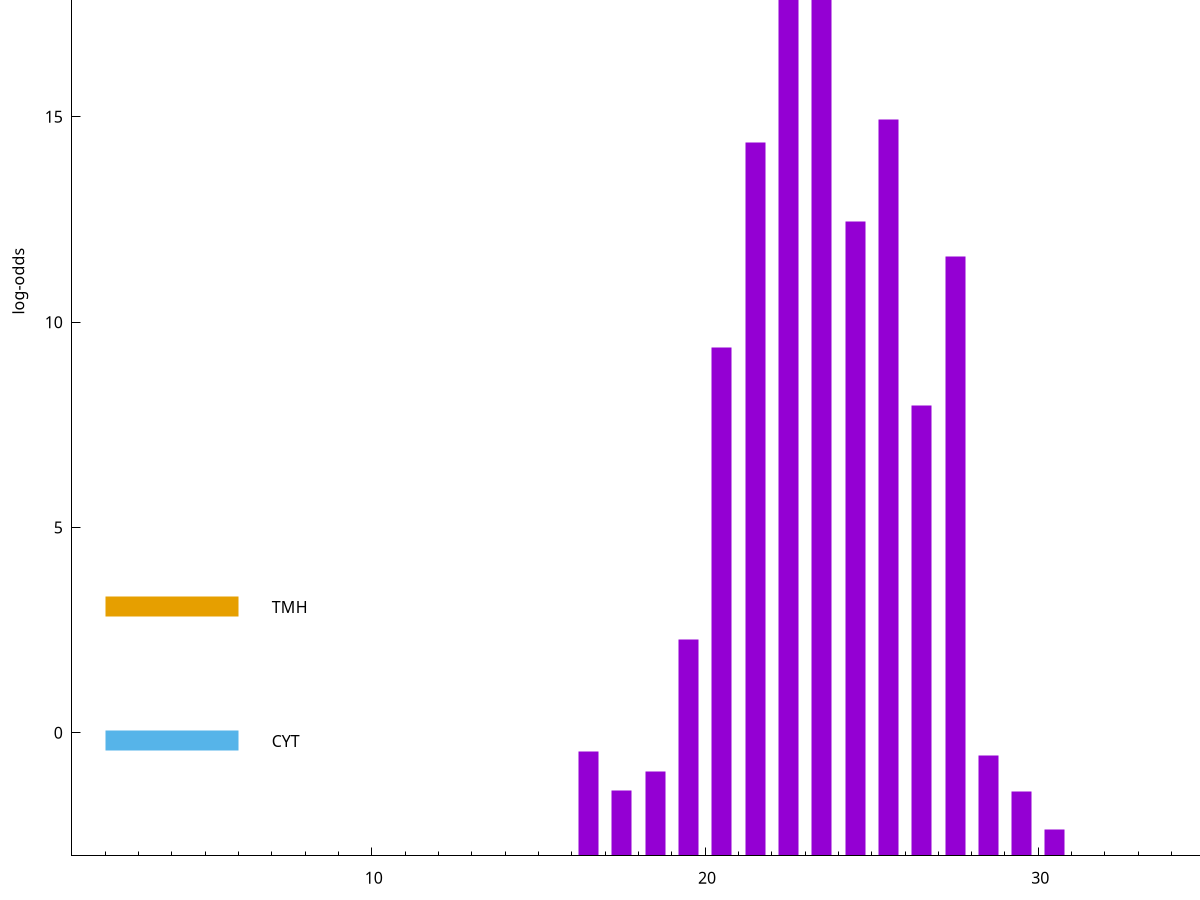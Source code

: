 set title "LipoP predictions for SRR3996261.gff"
set size 2., 1.4
set xrange [1:70] 
set mxtics 10
set yrange [-3:25]
set y2range [0:28]
set ylabel "log-odds"
set term postscript eps color solid "Helvetica" 30
set output "SRR3996261.gff6.eps"
set arrow from 2,23.7937 to 6,23.7937 nohead lt 1 lw 20
set label "SpI" at 7,23.7937
set arrow from 2,3.06316 to 6,3.06316 nohead lt 4 lw 20
set label "TMH" at 7,3.06316
set arrow from 2,-0.200913 to 6,-0.200913 nohead lt 3 lw 20
set label "CYT" at 7,-0.200913
set arrow from 2,23.7937 to 6,23.7937 nohead lt 1 lw 20
set label "SpI" at 7,23.7937
# NOTE: The scores below are the log-odds scores with the threshold
# NOTE: subtracted (a hack to make gnuplot make the histogram all
# NOTE: look nice).
plot "-" axes x1y2 title "" with impulses lt 1 lw 20
23.500000 26.369900
22.500000 24.795400
25.500000 17.947400
21.500000 17.370600
24.500000 15.440500
27.500000 14.610200
20.500000 12.385240
26.500000 10.975190
19.500000 5.272800
16.500000 2.546945
28.500000 2.449118
18.500000 2.061171
17.500000 1.589590
29.500000 1.562020
30.500000 0.652690
e
exit
